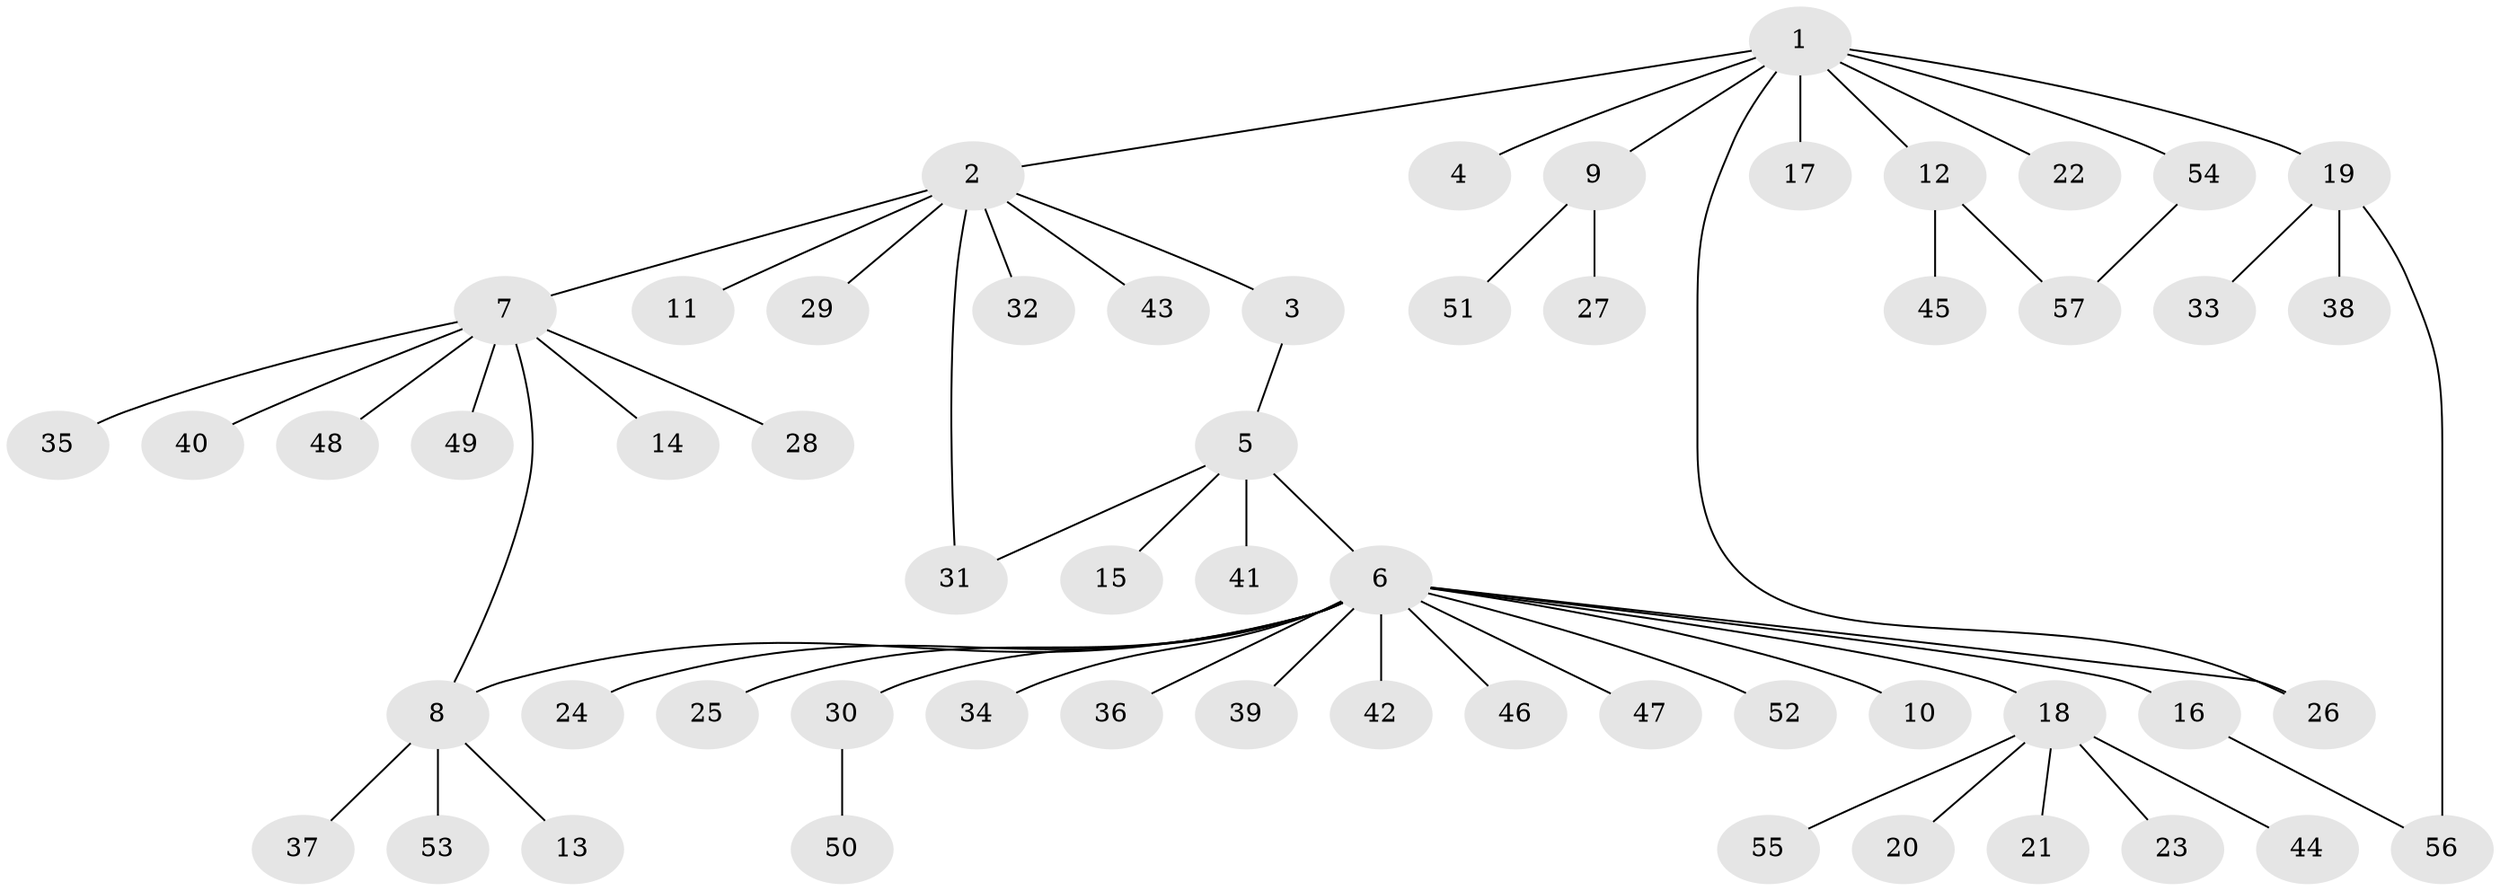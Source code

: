 // Generated by graph-tools (version 1.1) at 2025/48/03/09/25 04:48:30]
// undirected, 57 vertices, 61 edges
graph export_dot {
graph [start="1"]
  node [color=gray90,style=filled];
  1;
  2;
  3;
  4;
  5;
  6;
  7;
  8;
  9;
  10;
  11;
  12;
  13;
  14;
  15;
  16;
  17;
  18;
  19;
  20;
  21;
  22;
  23;
  24;
  25;
  26;
  27;
  28;
  29;
  30;
  31;
  32;
  33;
  34;
  35;
  36;
  37;
  38;
  39;
  40;
  41;
  42;
  43;
  44;
  45;
  46;
  47;
  48;
  49;
  50;
  51;
  52;
  53;
  54;
  55;
  56;
  57;
  1 -- 2;
  1 -- 4;
  1 -- 9;
  1 -- 12;
  1 -- 17;
  1 -- 19;
  1 -- 22;
  1 -- 26;
  1 -- 54;
  2 -- 3;
  2 -- 7;
  2 -- 11;
  2 -- 29;
  2 -- 31;
  2 -- 32;
  2 -- 43;
  3 -- 5;
  5 -- 6;
  5 -- 15;
  5 -- 31;
  5 -- 41;
  6 -- 8;
  6 -- 10;
  6 -- 16;
  6 -- 18;
  6 -- 24;
  6 -- 25;
  6 -- 26;
  6 -- 30;
  6 -- 34;
  6 -- 36;
  6 -- 39;
  6 -- 42;
  6 -- 46;
  6 -- 47;
  6 -- 52;
  7 -- 8;
  7 -- 14;
  7 -- 28;
  7 -- 35;
  7 -- 40;
  7 -- 48;
  7 -- 49;
  8 -- 13;
  8 -- 37;
  8 -- 53;
  9 -- 27;
  9 -- 51;
  12 -- 45;
  12 -- 57;
  16 -- 56;
  18 -- 20;
  18 -- 21;
  18 -- 23;
  18 -- 44;
  18 -- 55;
  19 -- 33;
  19 -- 38;
  19 -- 56;
  30 -- 50;
  54 -- 57;
}
